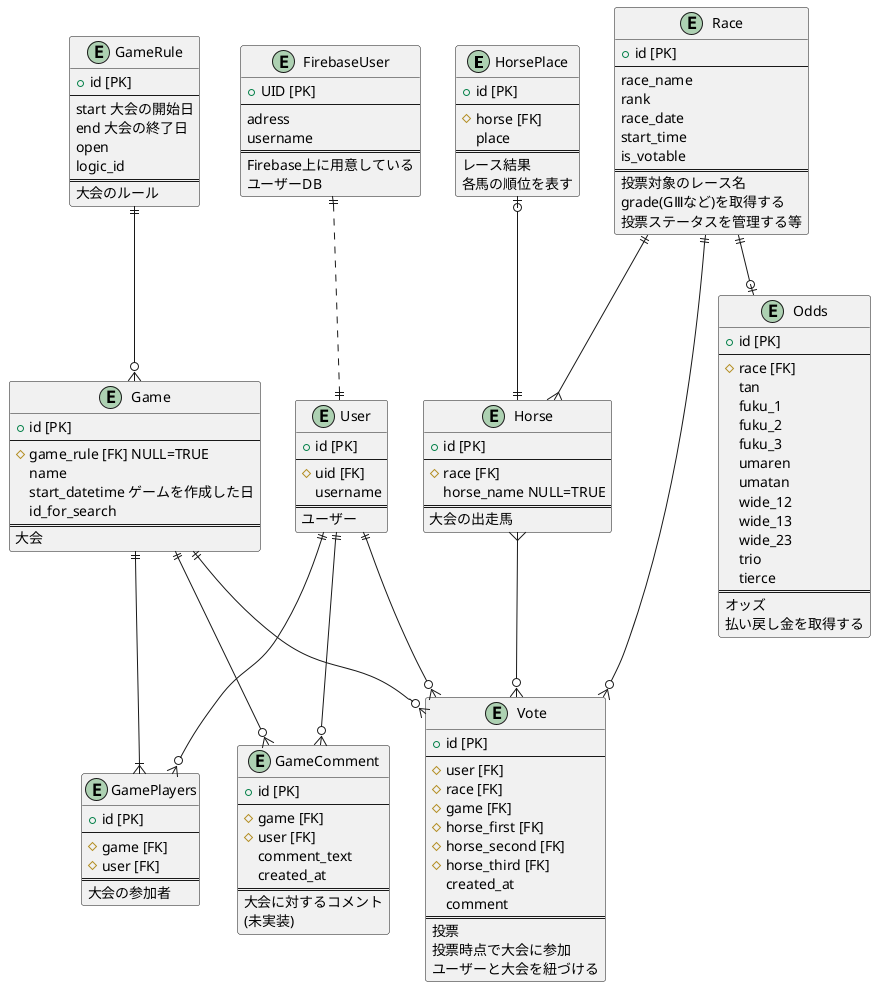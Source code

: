 @startuml 20240105_ER図


entity HorsePlace {
  + id [PK]
  --
  # horse [FK]
  place
  ==
  レース結果
  各馬の順位を表す
}

entity User {
  + id [PK]
  --
  # uid [FK]
  username
  ==
  ユーザー
}

entity FirebaseUser {
  + UID [PK]
  --
  adress 
  username
  ==
  Firebase上に用意している
  ユーザーDB
}

entity Game {
  + id [PK]
  --
  # game_rule [FK] NULL=TRUE
  name
  start_datetime ゲームを作成した日
  id_for_search
  ==
  大会
}

entity GameRule {
  + id [PK]
  --
  start 大会の開始日
  end 大会の終了日
  open
  logic_id
  ==
  大会のルール
}

entity Vote {
  + id [PK]
  --
  # user [FK]
  # race [FK]
  # game [FK]
  # horse_first [FK]
  # horse_second [FK]
  # horse_third [FK]
  created_at
  comment
  ==
  投票
  投票時点で大会に参加
  ユーザーと大会を紐づける
}

entity Race{
  + id [PK]
  --
  race_name
  rank
  race_date
  start_time
  is_votable
  ==
  投票対象のレース名
  grade(GⅢなど)を取得する  
  投票ステータスを管理する等
}

entity Horse {
  + id [PK]
  --
  # race [FK] 
  horse_name NULL=TRUE
  ==
  大会の出走馬
}

entity Odds {
  + id [PK]
  --
  # race [FK]
  tan
  fuku_1
  fuku_2
  fuku_3
  umaren
  umatan
  wide_12
  wide_13
  wide_23
  trio
  tierce
  ==
  オッズ
  払い戻し金を取得する
}

entity GameComment {
  + id [PK]
  --
  # game [FK]
  # user [FK]
  comment_text
  created_at
  ==
  大会に対するコメント
  (未実装)
}

entity GamePlayers {
  + id [PK]
  --
  # game [FK]
  # user [FK]
  ==
  大会の参加者
}

Race ||--o| Odds
User ||--o{ Vote
Horse }--o{ Vote
Race ||--o{ Vote
Game ||--o{ Vote
Race ||--{ Horse
User ||--o{ GameComment
Game ||--o{ GameComment
GameRule ||--o{ Game
HorsePlace |o--|| Horse
FirebaseUser ||..|| User
Game ||--|{ GamePlayers
User ||--o{ GamePlayers
@enduml

